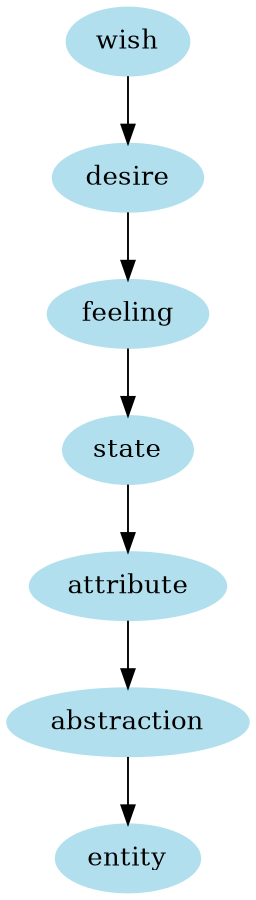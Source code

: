 digraph unix {
	node [color=lightblue2 style=filled]
	size="6,6"
	wish -> desire
	desire -> feeling
	feeling -> state
	state -> attribute
	attribute -> abstraction
	abstraction -> entity
}
